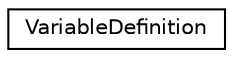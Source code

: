 digraph "Graphical Class Hierarchy"
{
  edge [fontname="Helvetica",fontsize="10",labelfontname="Helvetica",labelfontsize="10"];
  node [fontname="Helvetica",fontsize="10",shape=record];
  rankdir="LR";
  Node1 [label="VariableDefinition",height=0.2,width=0.4,color="black", fillcolor="white", style="filled",URL="$structaworx_1_1lib_1_1config_1_1VariableDefinition.html"];
}
